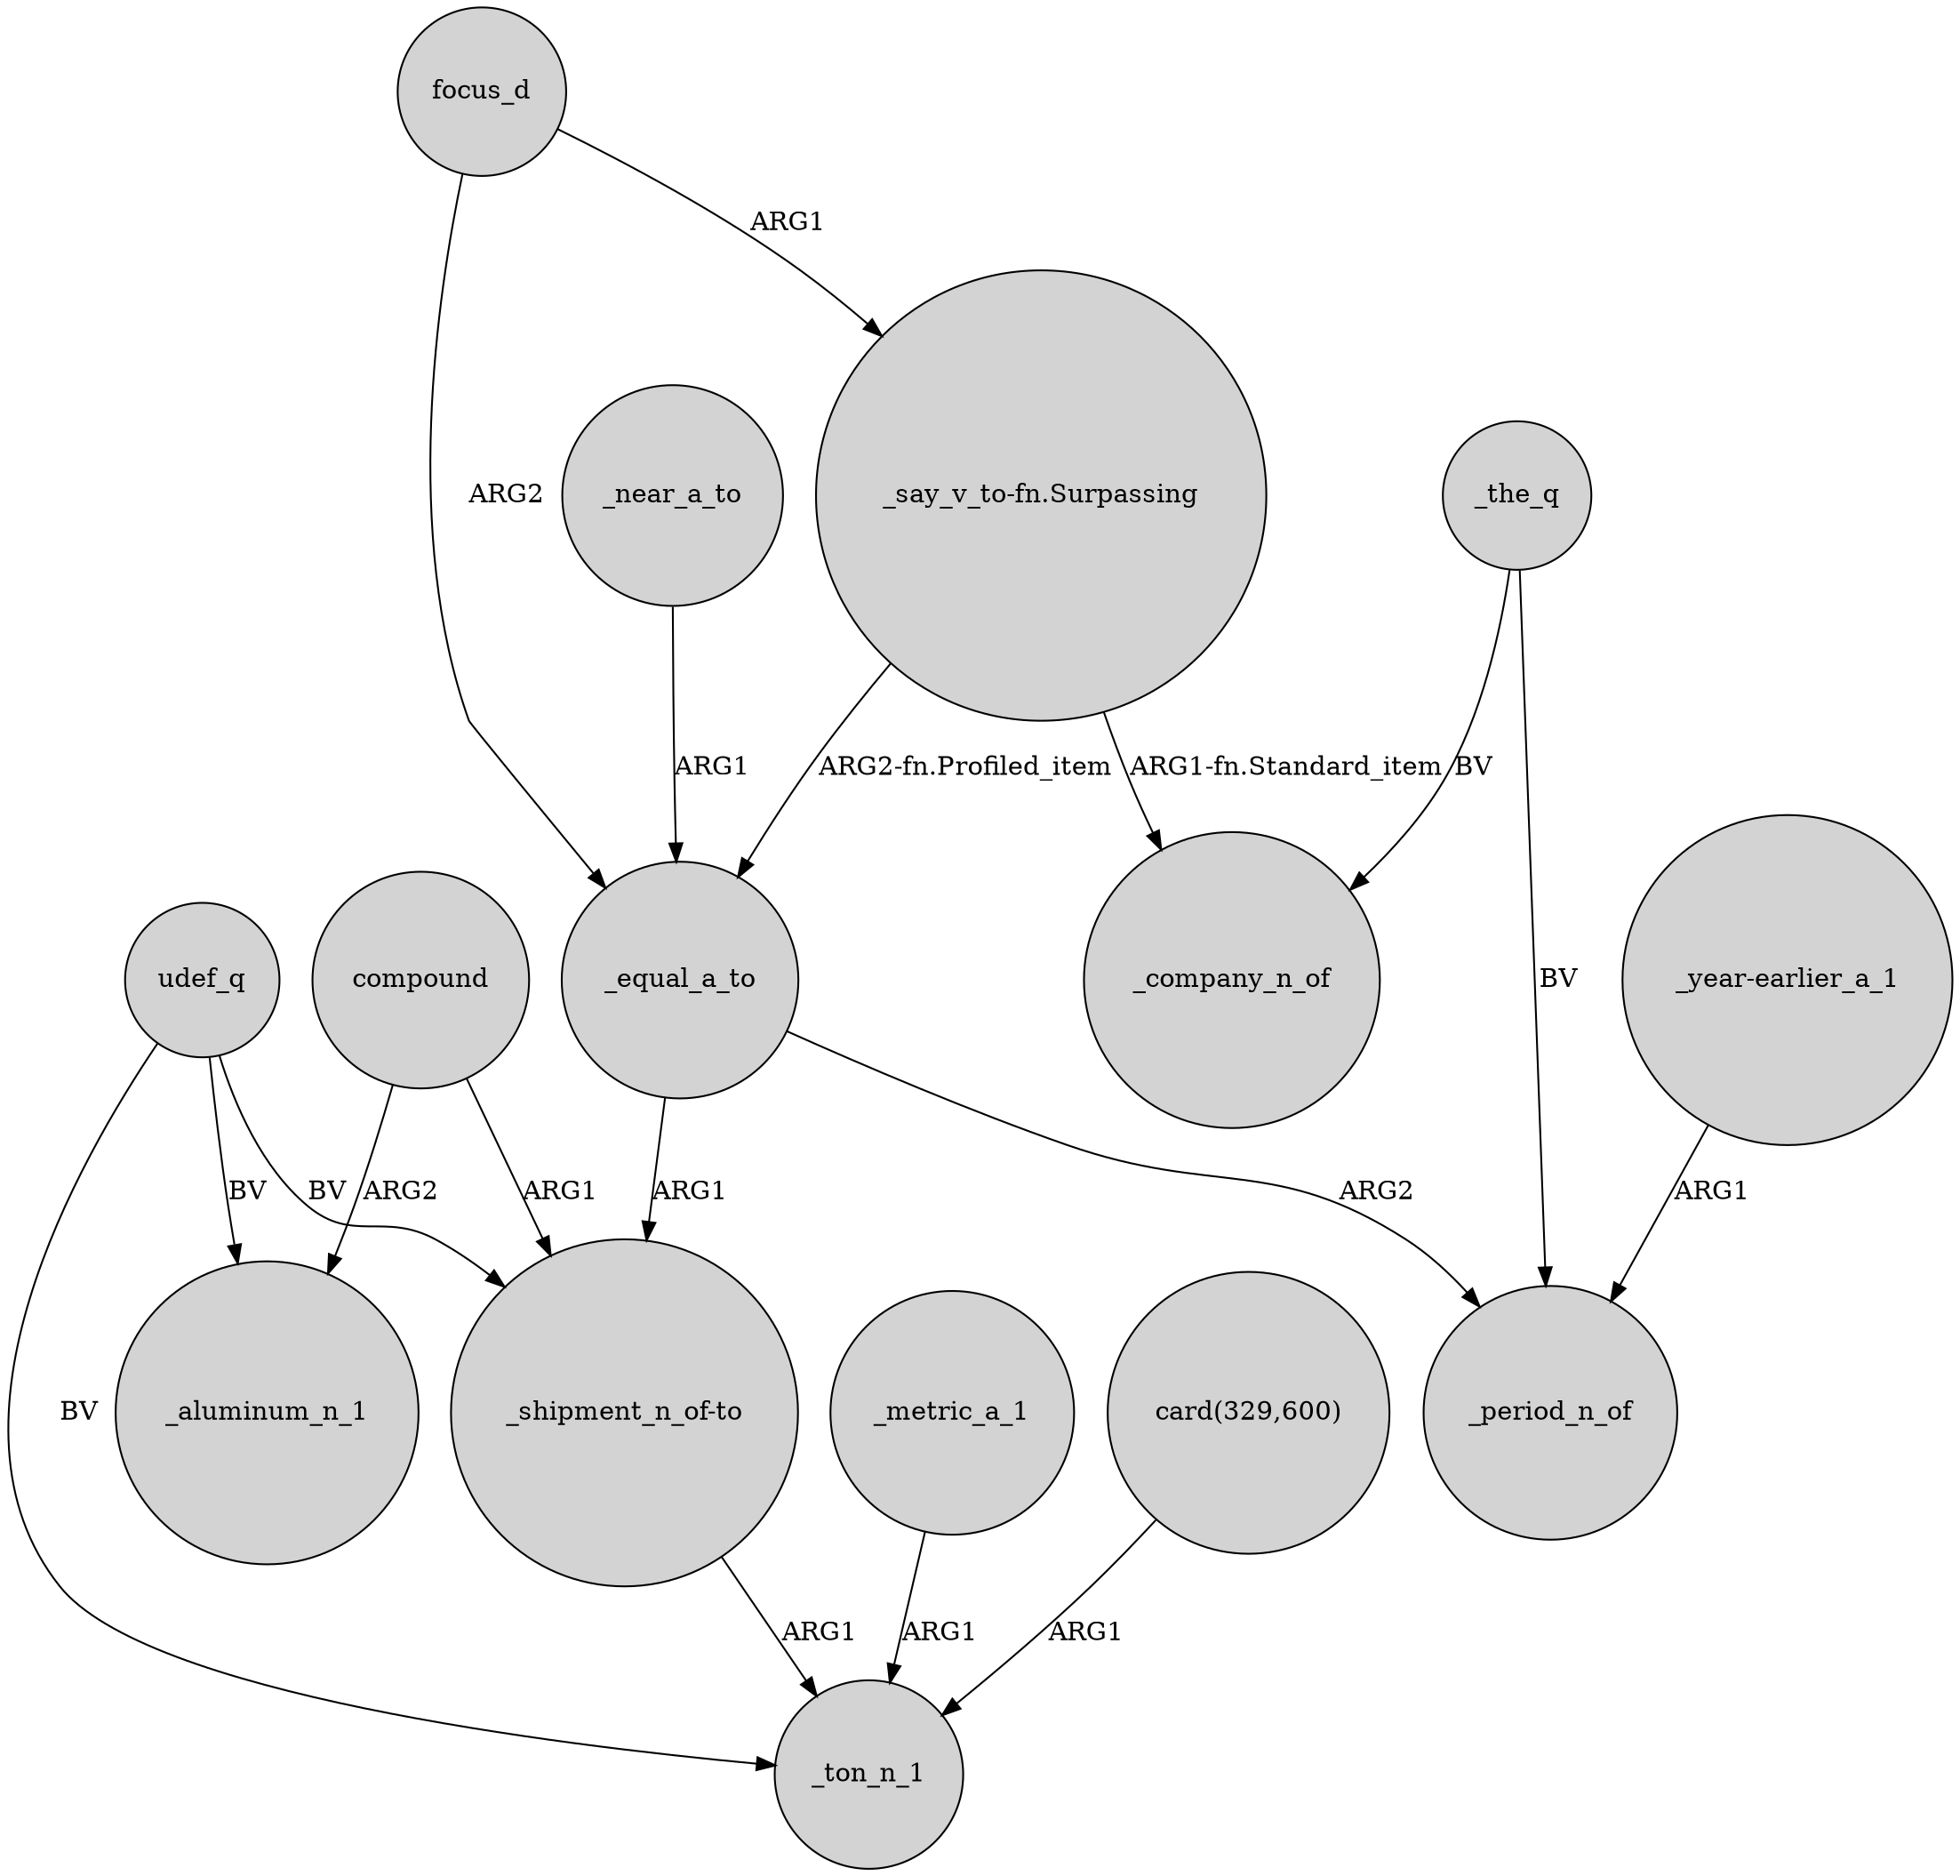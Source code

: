 digraph {
	node [shape=circle style=filled]
	udef_q -> _aluminum_n_1 [label=BV]
	_metric_a_1 -> _ton_n_1 [label=ARG1]
	compound -> _aluminum_n_1 [label=ARG2]
	compound -> "_shipment_n_of-to" [label=ARG1]
	"_say_v_to-fn.Surpassing" -> _equal_a_to [label="ARG2-fn.Profiled_item"]
	_equal_a_to -> _period_n_of [label=ARG2]
	udef_q -> "_shipment_n_of-to" [label=BV]
	focus_d -> "_say_v_to-fn.Surpassing" [label=ARG1]
	"card(329,600)" -> _ton_n_1 [label=ARG1]
	_near_a_to -> _equal_a_to [label=ARG1]
	_the_q -> _period_n_of [label=BV]
	udef_q -> _ton_n_1 [label=BV]
	"_say_v_to-fn.Surpassing" -> _company_n_of [label="ARG1-fn.Standard_item"]
	_the_q -> _company_n_of [label=BV]
	"_shipment_n_of-to" -> _ton_n_1 [label=ARG1]
	"_year-earlier_a_1" -> _period_n_of [label=ARG1]
	_equal_a_to -> "_shipment_n_of-to" [label=ARG1]
	focus_d -> _equal_a_to [label=ARG2]
}
